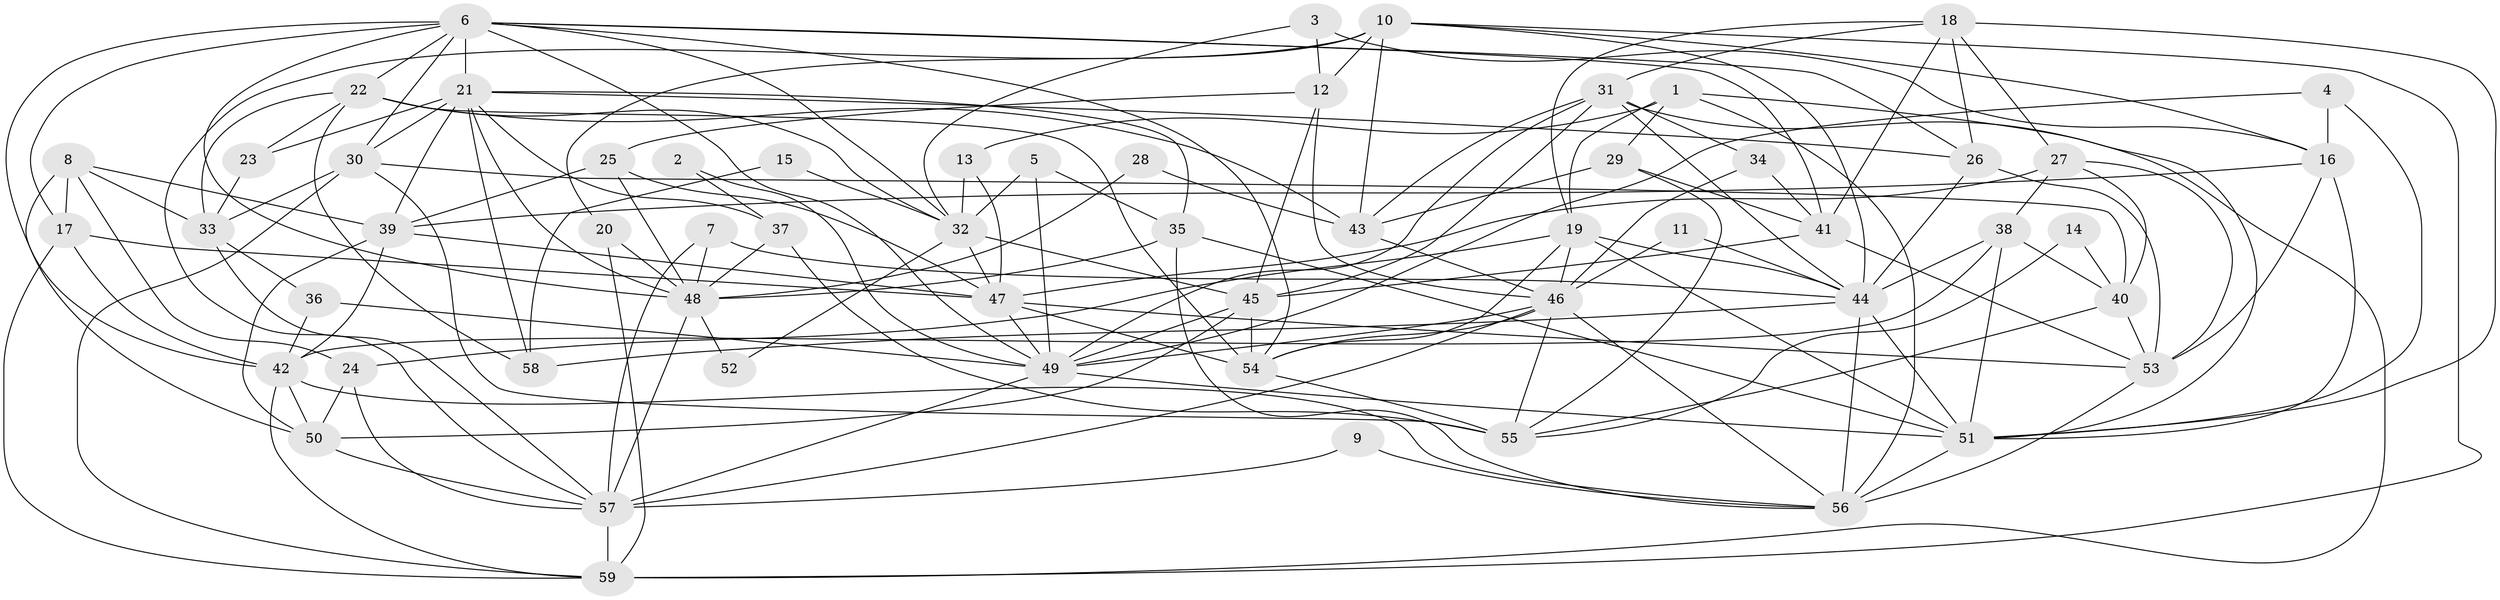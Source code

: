 // original degree distribution, {5: 0.1694915254237288, 6: 0.06779661016949153, 4: 0.23728813559322035, 3: 0.3559322033898305, 2: 0.09322033898305085, 7: 0.06779661016949153, 8: 0.00847457627118644}
// Generated by graph-tools (version 1.1) at 2025/50/03/09/25 03:50:09]
// undirected, 59 vertices, 167 edges
graph export_dot {
graph [start="1"]
  node [color=gray90,style=filled];
  1;
  2;
  3;
  4;
  5;
  6;
  7;
  8;
  9;
  10;
  11;
  12;
  13;
  14;
  15;
  16;
  17;
  18;
  19;
  20;
  21;
  22;
  23;
  24;
  25;
  26;
  27;
  28;
  29;
  30;
  31;
  32;
  33;
  34;
  35;
  36;
  37;
  38;
  39;
  40;
  41;
  42;
  43;
  44;
  45;
  46;
  47;
  48;
  49;
  50;
  51;
  52;
  53;
  54;
  55;
  56;
  57;
  58;
  59;
  1 -- 13 [weight=1.0];
  1 -- 19 [weight=1.0];
  1 -- 29 [weight=1.0];
  1 -- 51 [weight=1.0];
  1 -- 56 [weight=1.0];
  2 -- 37 [weight=1.0];
  2 -- 49 [weight=1.0];
  3 -- 12 [weight=1.0];
  3 -- 16 [weight=1.0];
  3 -- 32 [weight=1.0];
  4 -- 16 [weight=1.0];
  4 -- 49 [weight=1.0];
  4 -- 51 [weight=1.0];
  5 -- 32 [weight=1.0];
  5 -- 35 [weight=1.0];
  5 -- 49 [weight=1.0];
  6 -- 17 [weight=1.0];
  6 -- 21 [weight=1.0];
  6 -- 22 [weight=1.0];
  6 -- 26 [weight=1.0];
  6 -- 30 [weight=1.0];
  6 -- 32 [weight=1.0];
  6 -- 41 [weight=1.0];
  6 -- 42 [weight=1.0];
  6 -- 48 [weight=1.0];
  6 -- 49 [weight=1.0];
  6 -- 54 [weight=1.0];
  7 -- 44 [weight=1.0];
  7 -- 48 [weight=1.0];
  7 -- 57 [weight=1.0];
  8 -- 17 [weight=1.0];
  8 -- 24 [weight=1.0];
  8 -- 33 [weight=1.0];
  8 -- 39 [weight=1.0];
  8 -- 50 [weight=1.0];
  9 -- 56 [weight=1.0];
  9 -- 57 [weight=1.0];
  10 -- 12 [weight=1.0];
  10 -- 16 [weight=1.0];
  10 -- 20 [weight=1.0];
  10 -- 43 [weight=1.0];
  10 -- 44 [weight=1.0];
  10 -- 57 [weight=1.0];
  10 -- 59 [weight=1.0];
  11 -- 44 [weight=1.0];
  11 -- 46 [weight=1.0];
  12 -- 25 [weight=1.0];
  12 -- 45 [weight=1.0];
  12 -- 46 [weight=1.0];
  13 -- 32 [weight=1.0];
  13 -- 47 [weight=1.0];
  14 -- 40 [weight=1.0];
  14 -- 55 [weight=1.0];
  15 -- 32 [weight=1.0];
  15 -- 58 [weight=1.0];
  16 -- 39 [weight=1.0];
  16 -- 51 [weight=1.0];
  16 -- 53 [weight=1.0];
  17 -- 42 [weight=1.0];
  17 -- 47 [weight=1.0];
  17 -- 59 [weight=1.0];
  18 -- 19 [weight=1.0];
  18 -- 26 [weight=1.0];
  18 -- 27 [weight=1.0];
  18 -- 31 [weight=1.0];
  18 -- 41 [weight=1.0];
  18 -- 51 [weight=1.0];
  19 -- 24 [weight=1.0];
  19 -- 44 [weight=1.0];
  19 -- 46 [weight=1.0];
  19 -- 51 [weight=1.0];
  19 -- 54 [weight=1.0];
  20 -- 48 [weight=1.0];
  20 -- 59 [weight=1.0];
  21 -- 23 [weight=1.0];
  21 -- 26 [weight=1.0];
  21 -- 30 [weight=1.0];
  21 -- 35 [weight=1.0];
  21 -- 37 [weight=1.0];
  21 -- 39 [weight=1.0];
  21 -- 48 [weight=1.0];
  21 -- 58 [weight=1.0];
  22 -- 23 [weight=1.0];
  22 -- 32 [weight=1.0];
  22 -- 33 [weight=1.0];
  22 -- 43 [weight=1.0];
  22 -- 54 [weight=1.0];
  22 -- 58 [weight=1.0];
  23 -- 33 [weight=1.0];
  24 -- 50 [weight=1.0];
  24 -- 57 [weight=1.0];
  25 -- 39 [weight=1.0];
  25 -- 47 [weight=1.0];
  25 -- 48 [weight=1.0];
  26 -- 44 [weight=1.0];
  26 -- 53 [weight=1.0];
  27 -- 38 [weight=1.0];
  27 -- 40 [weight=1.0];
  27 -- 47 [weight=1.0];
  27 -- 53 [weight=1.0];
  28 -- 43 [weight=1.0];
  28 -- 48 [weight=1.0];
  29 -- 41 [weight=2.0];
  29 -- 43 [weight=1.0];
  29 -- 55 [weight=1.0];
  30 -- 33 [weight=1.0];
  30 -- 40 [weight=1.0];
  30 -- 55 [weight=1.0];
  30 -- 59 [weight=1.0];
  31 -- 34 [weight=1.0];
  31 -- 43 [weight=1.0];
  31 -- 44 [weight=1.0];
  31 -- 45 [weight=1.0];
  31 -- 49 [weight=1.0];
  31 -- 59 [weight=1.0];
  32 -- 45 [weight=1.0];
  32 -- 47 [weight=1.0];
  32 -- 52 [weight=1.0];
  33 -- 36 [weight=1.0];
  33 -- 57 [weight=1.0];
  34 -- 41 [weight=1.0];
  34 -- 46 [weight=1.0];
  35 -- 48 [weight=1.0];
  35 -- 51 [weight=1.0];
  35 -- 56 [weight=1.0];
  36 -- 42 [weight=1.0];
  36 -- 49 [weight=1.0];
  37 -- 48 [weight=1.0];
  37 -- 55 [weight=2.0];
  38 -- 40 [weight=1.0];
  38 -- 42 [weight=1.0];
  38 -- 44 [weight=1.0];
  38 -- 51 [weight=1.0];
  39 -- 42 [weight=1.0];
  39 -- 47 [weight=1.0];
  39 -- 50 [weight=1.0];
  40 -- 53 [weight=1.0];
  40 -- 55 [weight=1.0];
  41 -- 45 [weight=2.0];
  41 -- 53 [weight=1.0];
  42 -- 50 [weight=1.0];
  42 -- 56 [weight=1.0];
  42 -- 59 [weight=1.0];
  43 -- 46 [weight=1.0];
  44 -- 51 [weight=2.0];
  44 -- 56 [weight=1.0];
  44 -- 58 [weight=1.0];
  45 -- 49 [weight=1.0];
  45 -- 50 [weight=1.0];
  45 -- 54 [weight=1.0];
  46 -- 49 [weight=1.0];
  46 -- 54 [weight=1.0];
  46 -- 55 [weight=1.0];
  46 -- 56 [weight=1.0];
  46 -- 57 [weight=2.0];
  47 -- 49 [weight=1.0];
  47 -- 53 [weight=1.0];
  47 -- 54 [weight=1.0];
  48 -- 52 [weight=1.0];
  48 -- 57 [weight=1.0];
  49 -- 51 [weight=1.0];
  49 -- 57 [weight=1.0];
  50 -- 57 [weight=1.0];
  51 -- 56 [weight=1.0];
  53 -- 56 [weight=1.0];
  54 -- 55 [weight=1.0];
  57 -- 59 [weight=1.0];
}

